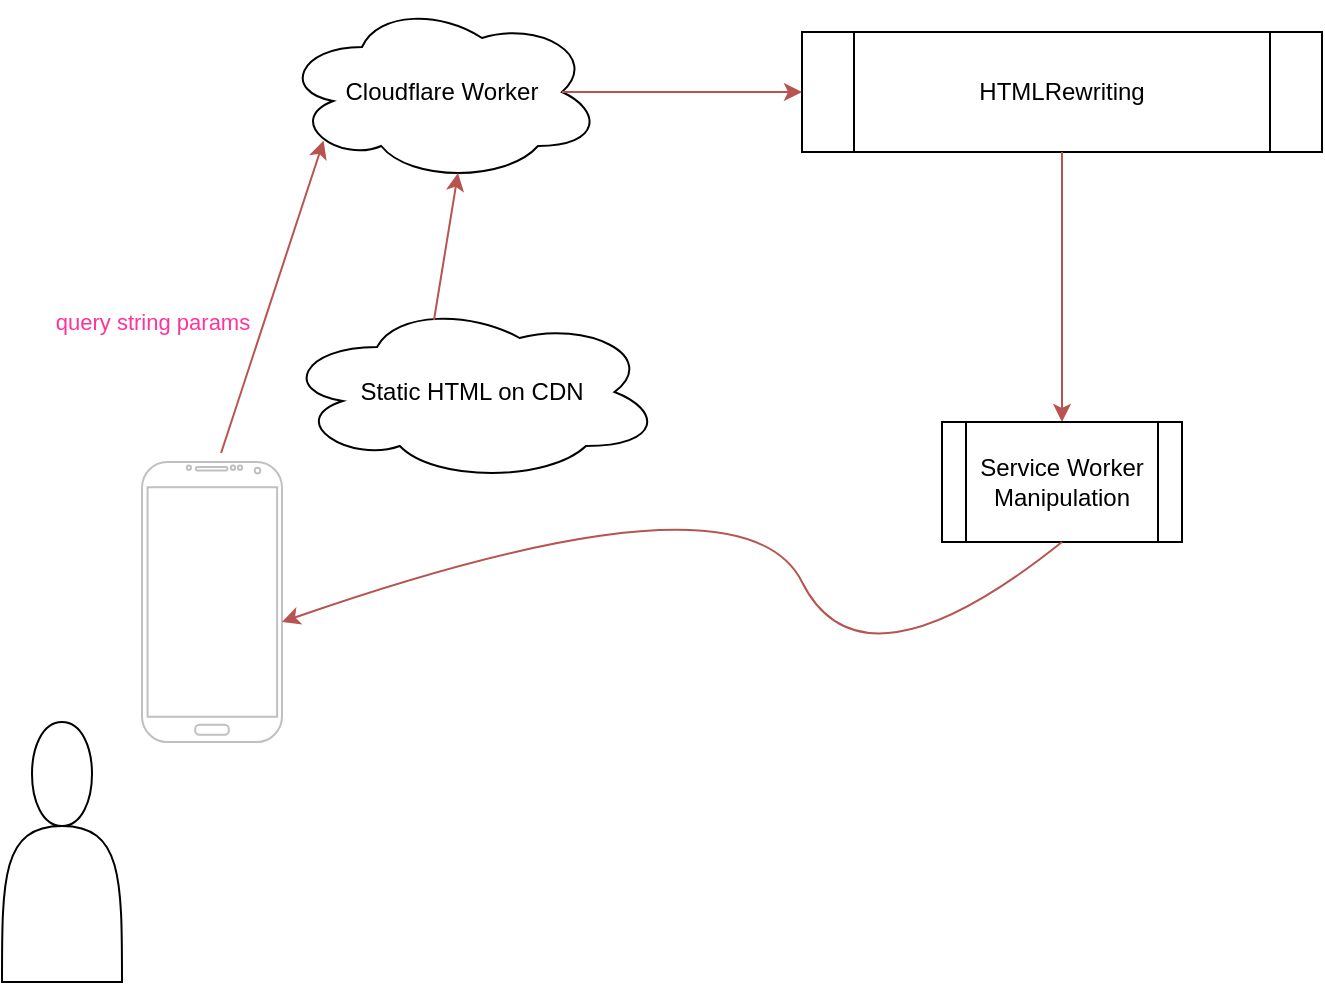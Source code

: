 <mxfile version="16.1.0" type="device"><diagram id="mAUhCmFlANH6wTDYBuWY" name="Page-1"><mxGraphModel dx="1431" dy="909" grid="1" gridSize="10" guides="1" tooltips="1" connect="1" arrows="1" fold="1" page="1" pageScale="1" pageWidth="850" pageHeight="1100" math="0" shadow="0"><root><mxCell id="0"/><mxCell id="1" parent="0"/><mxCell id="zqBSh4jd2VdPqCUWDVJ4-1" value="Cloudflare Worker" style="ellipse;shape=cloud;whiteSpace=wrap;html=1;" vertex="1" parent="1"><mxGeometry x="170" y="60" width="160" height="90" as="geometry"/></mxCell><mxCell id="zqBSh4jd2VdPqCUWDVJ4-2" value="" style="shape=actor;whiteSpace=wrap;html=1;" vertex="1" parent="1"><mxGeometry x="30" y="420" width="60" height="130" as="geometry"/></mxCell><mxCell id="zqBSh4jd2VdPqCUWDVJ4-3" value="" style="endArrow=classic;html=1;rounded=0;entryX=0.13;entryY=0.77;entryDx=0;entryDy=0;entryPerimeter=0;exitX=0.565;exitY=-0.032;exitDx=0;exitDy=0;exitPerimeter=0;fillColor=#f8cecc;strokeColor=#B85450;" edge="1" parent="1" source="zqBSh4jd2VdPqCUWDVJ4-11" target="zqBSh4jd2VdPqCUWDVJ4-1"><mxGeometry width="50" height="50" relative="1" as="geometry"><mxPoint x="60" y="300" as="sourcePoint"/><mxPoint x="450" y="440" as="targetPoint"/></mxGeometry></mxCell><mxCell id="zqBSh4jd2VdPqCUWDVJ4-4" value="Static HTML on CDN" style="ellipse;shape=cloud;whiteSpace=wrap;html=1;" vertex="1" parent="1"><mxGeometry x="170" y="210" width="190" height="90" as="geometry"/></mxCell><mxCell id="zqBSh4jd2VdPqCUWDVJ4-5" value="" style="endArrow=classic;html=1;rounded=0;exitX=0.4;exitY=0.1;exitDx=0;exitDy=0;exitPerimeter=0;entryX=0.55;entryY=0.95;entryDx=0;entryDy=0;entryPerimeter=0;fillColor=#f8cecc;strokeColor=#b85450;" edge="1" parent="1" source="zqBSh4jd2VdPqCUWDVJ4-4" target="zqBSh4jd2VdPqCUWDVJ4-1"><mxGeometry width="50" height="50" relative="1" as="geometry"><mxPoint x="400" y="490" as="sourcePoint"/><mxPoint x="450" y="200" as="targetPoint"/></mxGeometry></mxCell><mxCell id="zqBSh4jd2VdPqCUWDVJ4-6" value="HTMLRewriting" style="shape=process;whiteSpace=wrap;html=1;backgroundOutline=1;" vertex="1" parent="1"><mxGeometry x="430" y="75" width="260" height="60" as="geometry"/></mxCell><mxCell id="zqBSh4jd2VdPqCUWDVJ4-8" value="" style="endArrow=classic;html=1;rounded=0;exitX=0.5;exitY=1;exitDx=0;exitDy=0;fillColor=#f8cecc;strokeColor=#b85450;" edge="1" parent="1" source="zqBSh4jd2VdPqCUWDVJ4-6" target="zqBSh4jd2VdPqCUWDVJ4-9"><mxGeometry width="50" height="50" relative="1" as="geometry"><mxPoint x="400" y="490" as="sourcePoint"/><mxPoint x="560" y="200" as="targetPoint"/></mxGeometry></mxCell><mxCell id="zqBSh4jd2VdPqCUWDVJ4-9" value="Service Worker&lt;br&gt;Manipulation" style="shape=process;whiteSpace=wrap;html=1;backgroundOutline=1;" vertex="1" parent="1"><mxGeometry x="500" y="270" width="120" height="60" as="geometry"/></mxCell><mxCell id="zqBSh4jd2VdPqCUWDVJ4-11" value="" style="verticalLabelPosition=bottom;verticalAlign=top;html=1;shadow=0;dashed=0;strokeWidth=1;shape=mxgraph.android.phone2;strokeColor=#c0c0c0;" vertex="1" parent="1"><mxGeometry x="100" y="290" width="70" height="140" as="geometry"/></mxCell><mxCell id="zqBSh4jd2VdPqCUWDVJ4-12" value="&lt;font style=&quot;font-size: 11px&quot; color=&quot;#ff3399&quot;&gt;query string params&lt;/font&gt;" style="text;html=1;align=center;verticalAlign=middle;resizable=0;points=[];autosize=1;strokeColor=none;fillColor=none;" vertex="1" parent="1"><mxGeometry x="50" y="210" width="110" height="20" as="geometry"/></mxCell><mxCell id="zqBSh4jd2VdPqCUWDVJ4-14" value="" style="curved=1;endArrow=classic;html=1;rounded=0;fontSize=11;exitX=0.5;exitY=1;exitDx=0;exitDy=0;entryX=1;entryY=0.571;entryDx=0;entryDy=0;entryPerimeter=0;fillColor=#f8cecc;strokeColor=#b85450;" edge="1" parent="1" source="zqBSh4jd2VdPqCUWDVJ4-9" target="zqBSh4jd2VdPqCUWDVJ4-11"><mxGeometry width="50" height="50" relative="1" as="geometry"><mxPoint x="400" y="340" as="sourcePoint"/><mxPoint x="450" y="290" as="targetPoint"/><Array as="points"><mxPoint x="460" y="410"/><mxPoint x="400" y="290"/></Array></mxGeometry></mxCell><mxCell id="zqBSh4jd2VdPqCUWDVJ4-15" value="" style="endArrow=classic;html=1;rounded=0;fontSize=11;fontColor=#FF3399;strokeColor=#B85450;exitX=0.875;exitY=0.5;exitDx=0;exitDy=0;exitPerimeter=0;entryX=0;entryY=0.5;entryDx=0;entryDy=0;" edge="1" parent="1" source="zqBSh4jd2VdPqCUWDVJ4-1" target="zqBSh4jd2VdPqCUWDVJ4-6"><mxGeometry width="50" height="50" relative="1" as="geometry"><mxPoint x="400" y="340" as="sourcePoint"/><mxPoint x="450" y="290" as="targetPoint"/></mxGeometry></mxCell></root></mxGraphModel></diagram></mxfile>